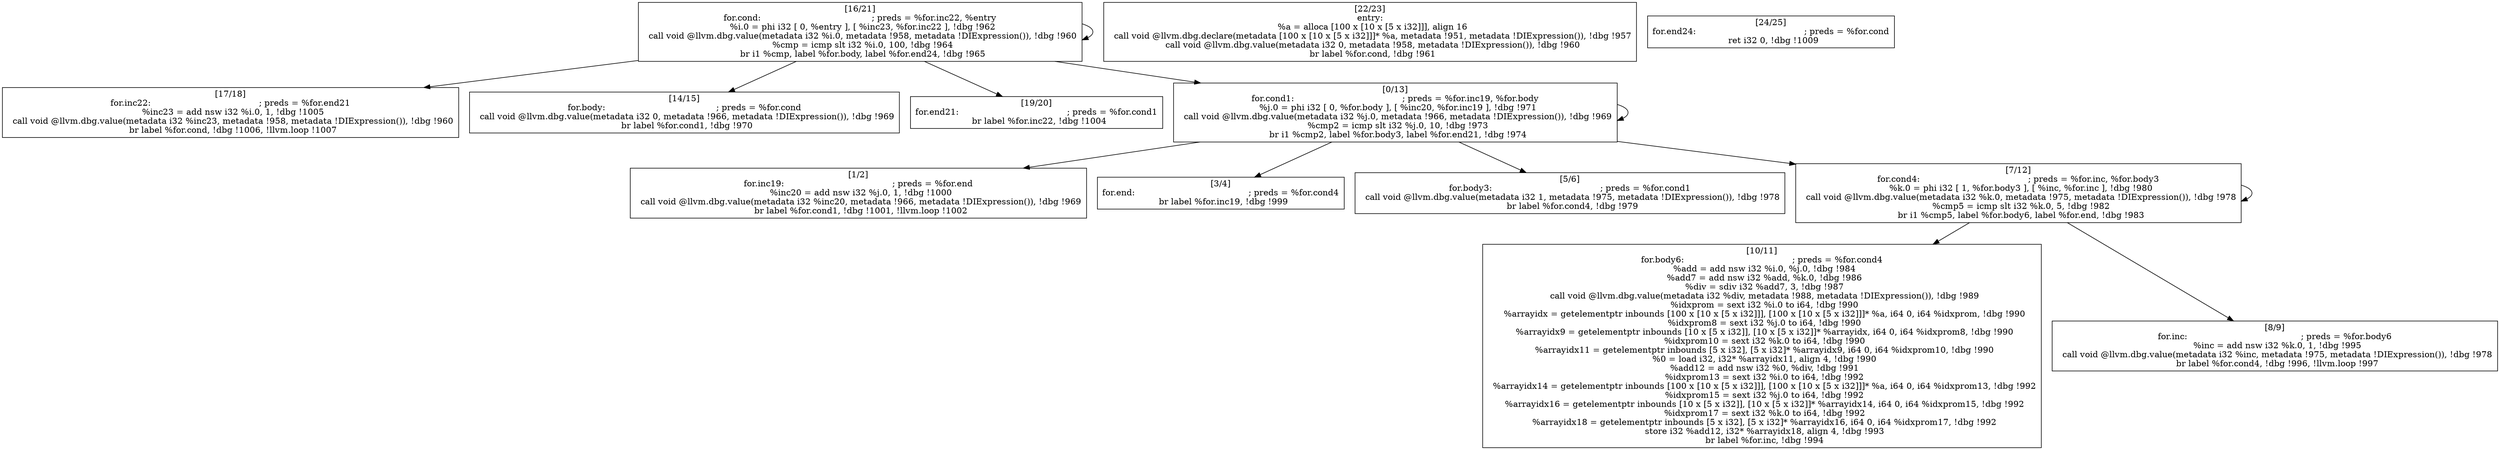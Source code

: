 
digraph G {


node30 [label="[17/18]
for.inc22:                                        ; preds = %for.end21
  %inc23 = add nsw i32 %i.0, 1, !dbg !1005
  call void @llvm.dbg.value(metadata i32 %inc23, metadata !958, metadata !DIExpression()), !dbg !960
  br label %for.cond, !dbg !1006, !llvm.loop !1007
",shape=rectangle ]
node28 [label="[1/2]
for.inc19:                                        ; preds = %for.end
  %inc20 = add nsw i32 %j.0, 1, !dbg !1000
  call void @llvm.dbg.value(metadata i32 %inc20, metadata !966, metadata !DIExpression()), !dbg !969
  br label %for.cond1, !dbg !1001, !llvm.loop !1002
",shape=rectangle ]
node27 [label="[3/4]
for.end:                                          ; preds = %for.cond4
  br label %for.inc19, !dbg !999
",shape=rectangle ]
node26 [label="[10/11]
for.body6:                                        ; preds = %for.cond4
  %add = add nsw i32 %i.0, %j.0, !dbg !984
  %add7 = add nsw i32 %add, %k.0, !dbg !986
  %div = sdiv i32 %add7, 3, !dbg !987
  call void @llvm.dbg.value(metadata i32 %div, metadata !988, metadata !DIExpression()), !dbg !989
  %idxprom = sext i32 %i.0 to i64, !dbg !990
  %arrayidx = getelementptr inbounds [100 x [10 x [5 x i32]]], [100 x [10 x [5 x i32]]]* %a, i64 0, i64 %idxprom, !dbg !990
  %idxprom8 = sext i32 %j.0 to i64, !dbg !990
  %arrayidx9 = getelementptr inbounds [10 x [5 x i32]], [10 x [5 x i32]]* %arrayidx, i64 0, i64 %idxprom8, !dbg !990
  %idxprom10 = sext i32 %k.0 to i64, !dbg !990
  %arrayidx11 = getelementptr inbounds [5 x i32], [5 x i32]* %arrayidx9, i64 0, i64 %idxprom10, !dbg !990
  %0 = load i32, i32* %arrayidx11, align 4, !dbg !990
  %add12 = add nsw i32 %0, %div, !dbg !991
  %idxprom13 = sext i32 %i.0 to i64, !dbg !992
  %arrayidx14 = getelementptr inbounds [100 x [10 x [5 x i32]]], [100 x [10 x [5 x i32]]]* %a, i64 0, i64 %idxprom13, !dbg !992
  %idxprom15 = sext i32 %j.0 to i64, !dbg !992
  %arrayidx16 = getelementptr inbounds [10 x [5 x i32]], [10 x [5 x i32]]* %arrayidx14, i64 0, i64 %idxprom15, !dbg !992
  %idxprom17 = sext i32 %k.0 to i64, !dbg !992
  %arrayidx18 = getelementptr inbounds [5 x i32], [5 x i32]* %arrayidx16, i64 0, i64 %idxprom17, !dbg !992
  store i32 %add12, i32* %arrayidx18, align 4, !dbg !993
  br label %for.inc, !dbg !994
",shape=rectangle ]
node25 [label="[5/6]
for.body3:                                        ; preds = %for.cond1
  call void @llvm.dbg.value(metadata i32 1, metadata !975, metadata !DIExpression()), !dbg !978
  br label %for.cond4, !dbg !979
",shape=rectangle ]
node24 [label="[8/9]
for.inc:                                          ; preds = %for.body6
  %inc = add nsw i32 %k.0, 1, !dbg !995
  call void @llvm.dbg.value(metadata i32 %inc, metadata !975, metadata !DIExpression()), !dbg !978
  br label %for.cond4, !dbg !996, !llvm.loop !997
",shape=rectangle ]
node19 [label="[14/15]
for.body:                                         ; preds = %for.cond
  call void @llvm.dbg.value(metadata i32 0, metadata !966, metadata !DIExpression()), !dbg !969
  br label %for.cond1, !dbg !970
",shape=rectangle ]
node21 [label="[22/23]
entry:
  %a = alloca [100 x [10 x [5 x i32]]], align 16
  call void @llvm.dbg.declare(metadata [100 x [10 x [5 x i32]]]* %a, metadata !951, metadata !DIExpression()), !dbg !957
  call void @llvm.dbg.value(metadata i32 0, metadata !958, metadata !DIExpression()), !dbg !960
  br label %for.cond, !dbg !961
",shape=rectangle ]
node29 [label="[19/20]
for.end21:                                        ; preds = %for.cond1
  br label %for.inc22, !dbg !1004
",shape=rectangle ]
node23 [label="[7/12]
for.cond4:                                        ; preds = %for.inc, %for.body3
  %k.0 = phi i32 [ 1, %for.body3 ], [ %inc, %for.inc ], !dbg !980
  call void @llvm.dbg.value(metadata i32 %k.0, metadata !975, metadata !DIExpression()), !dbg !978
  %cmp5 = icmp slt i32 %k.0, 5, !dbg !982
  br i1 %cmp5, label %for.body6, label %for.end, !dbg !983
",shape=rectangle ]
node20 [label="[16/21]
for.cond:                                         ; preds = %for.inc22, %entry
  %i.0 = phi i32 [ 0, %entry ], [ %inc23, %for.inc22 ], !dbg !962
  call void @llvm.dbg.value(metadata i32 %i.0, metadata !958, metadata !DIExpression()), !dbg !960
  %cmp = icmp slt i32 %i.0, 100, !dbg !964
  br i1 %cmp, label %for.body, label %for.end24, !dbg !965
",shape=rectangle ]
node18 [label="[0/13]
for.cond1:                                        ; preds = %for.inc19, %for.body
  %j.0 = phi i32 [ 0, %for.body ], [ %inc20, %for.inc19 ], !dbg !971
  call void @llvm.dbg.value(metadata i32 %j.0, metadata !966, metadata !DIExpression()), !dbg !969
  %cmp2 = icmp slt i32 %j.0, 10, !dbg !973
  br i1 %cmp2, label %for.body3, label %for.end21, !dbg !974
",shape=rectangle ]
node22 [label="[24/25]
for.end24:                                        ; preds = %for.cond
  ret i32 0, !dbg !1009
",shape=rectangle ]

node18->node27 [ ]
node20->node30 [ ]
node18->node28 [ ]
node23->node26 [ ]
node23->node24 [ ]
node18->node25 [ ]
node23->node23 [ ]
node20->node18 [ ]
node20->node29 [ ]
node18->node18 [ ]
node18->node23 [ ]
node20->node19 [ ]
node20->node20 [ ]


}
